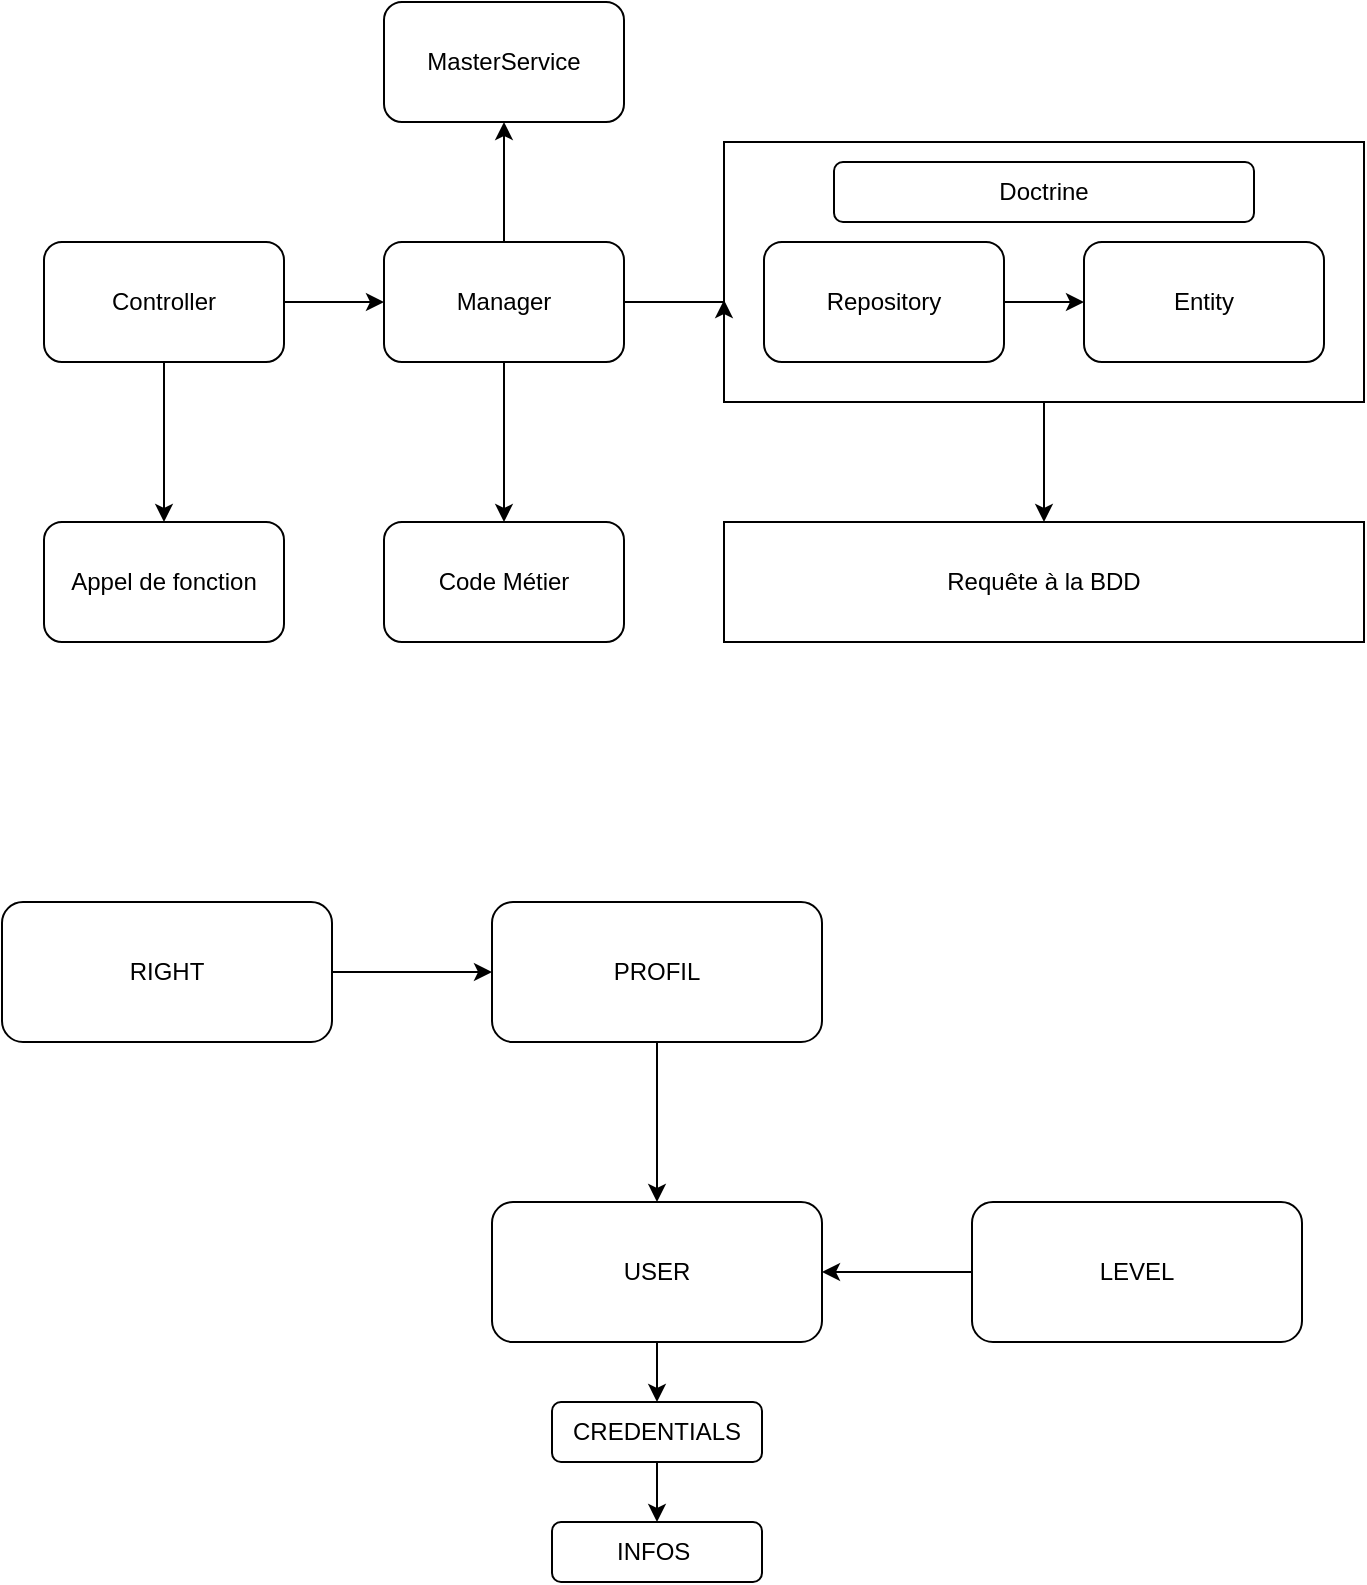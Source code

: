 <mxfile version="15.0.3" type="github">
  <diagram id="RwO-vhuOEqbl5PTomTV0" name="Page-1">
    <mxGraphModel dx="2066" dy="1186" grid="1" gridSize="10" guides="1" tooltips="1" connect="1" arrows="1" fold="1" page="1" pageScale="1" pageWidth="827" pageHeight="1169" math="0" shadow="0">
      <root>
        <mxCell id="0" />
        <mxCell id="1" parent="0" />
        <mxCell id="ZOgMDWVroYp7U6uVNT-8-20" value="" style="edgeStyle=orthogonalEdgeStyle;rounded=0;orthogonalLoop=1;jettySize=auto;html=1;" parent="1" source="ZOgMDWVroYp7U6uVNT-8-11" target="ZOgMDWVroYp7U6uVNT-8-19" edge="1">
          <mxGeometry relative="1" as="geometry" />
        </mxCell>
        <mxCell id="ZOgMDWVroYp7U6uVNT-8-11" value="" style="rounded=0;whiteSpace=wrap;html=1;" parent="1" vertex="1">
          <mxGeometry x="450" y="110" width="320" height="130" as="geometry" />
        </mxCell>
        <mxCell id="ZOgMDWVroYp7U6uVNT-8-6" value="Entity" style="rounded=1;whiteSpace=wrap;html=1;" parent="1" vertex="1">
          <mxGeometry x="630" y="160" width="120" height="60" as="geometry" />
        </mxCell>
        <mxCell id="ZOgMDWVroYp7U6uVNT-8-7" value="Repository" style="rounded=1;whiteSpace=wrap;html=1;" parent="1" vertex="1">
          <mxGeometry x="470" y="160" width="120" height="60" as="geometry" />
        </mxCell>
        <mxCell id="ZOgMDWVroYp7U6uVNT-8-16" value="" style="edgeStyle=orthogonalEdgeStyle;rounded=0;orthogonalLoop=1;jettySize=auto;html=1;entryX=-0.003;entryY=0.608;entryDx=0;entryDy=0;entryPerimeter=0;" parent="1" source="ZOgMDWVroYp7U6uVNT-8-8" target="ZOgMDWVroYp7U6uVNT-8-11" edge="1">
          <mxGeometry relative="1" as="geometry">
            <Array as="points">
              <mxPoint x="450" y="190" />
            </Array>
          </mxGeometry>
        </mxCell>
        <mxCell id="ZOgMDWVroYp7U6uVNT-8-22" value="" style="edgeStyle=orthogonalEdgeStyle;rounded=0;orthogonalLoop=1;jettySize=auto;html=1;" parent="1" source="ZOgMDWVroYp7U6uVNT-8-8" target="ZOgMDWVroYp7U6uVNT-8-21" edge="1">
          <mxGeometry relative="1" as="geometry" />
        </mxCell>
        <mxCell id="ZOgMDWVroYp7U6uVNT-8-26" value="" style="edgeStyle=orthogonalEdgeStyle;rounded=0;orthogonalLoop=1;jettySize=auto;html=1;" parent="1" source="ZOgMDWVroYp7U6uVNT-8-8" target="ZOgMDWVroYp7U6uVNT-8-25" edge="1">
          <mxGeometry relative="1" as="geometry" />
        </mxCell>
        <mxCell id="ZOgMDWVroYp7U6uVNT-8-8" value="Manager" style="rounded=1;whiteSpace=wrap;html=1;" parent="1" vertex="1">
          <mxGeometry x="280" y="160" width="120" height="60" as="geometry" />
        </mxCell>
        <mxCell id="ZOgMDWVroYp7U6uVNT-8-18" value="" style="edgeStyle=orthogonalEdgeStyle;rounded=0;orthogonalLoop=1;jettySize=auto;html=1;" parent="1" source="ZOgMDWVroYp7U6uVNT-8-9" target="ZOgMDWVroYp7U6uVNT-8-8" edge="1">
          <mxGeometry relative="1" as="geometry" />
        </mxCell>
        <mxCell id="ZOgMDWVroYp7U6uVNT-8-24" value="" style="edgeStyle=orthogonalEdgeStyle;rounded=0;orthogonalLoop=1;jettySize=auto;html=1;" parent="1" source="ZOgMDWVroYp7U6uVNT-8-9" target="ZOgMDWVroYp7U6uVNT-8-23" edge="1">
          <mxGeometry relative="1" as="geometry" />
        </mxCell>
        <mxCell id="ZOgMDWVroYp7U6uVNT-8-9" value="Controller" style="rounded=1;whiteSpace=wrap;html=1;" parent="1" vertex="1">
          <mxGeometry x="110" y="160" width="120" height="60" as="geometry" />
        </mxCell>
        <mxCell id="ZOgMDWVroYp7U6uVNT-8-12" value="Doctrine" style="rounded=1;whiteSpace=wrap;html=1;" parent="1" vertex="1">
          <mxGeometry x="505" y="120" width="210" height="30" as="geometry" />
        </mxCell>
        <mxCell id="ZOgMDWVroYp7U6uVNT-8-17" value="" style="endArrow=classic;html=1;exitX=1;exitY=0.5;exitDx=0;exitDy=0;entryX=0;entryY=0.5;entryDx=0;entryDy=0;" parent="1" source="ZOgMDWVroYp7U6uVNT-8-7" target="ZOgMDWVroYp7U6uVNT-8-6" edge="1">
          <mxGeometry width="50" height="50" relative="1" as="geometry">
            <mxPoint x="390" y="370" as="sourcePoint" />
            <mxPoint x="440" y="320" as="targetPoint" />
          </mxGeometry>
        </mxCell>
        <mxCell id="ZOgMDWVroYp7U6uVNT-8-19" value="Requête à la BDD" style="rounded=0;whiteSpace=wrap;html=1;" parent="1" vertex="1">
          <mxGeometry x="450" y="300" width="320" height="60" as="geometry" />
        </mxCell>
        <mxCell id="ZOgMDWVroYp7U6uVNT-8-21" value="Code Métier" style="rounded=1;whiteSpace=wrap;html=1;" parent="1" vertex="1">
          <mxGeometry x="280" y="300" width="120" height="60" as="geometry" />
        </mxCell>
        <mxCell id="ZOgMDWVroYp7U6uVNT-8-23" value="Appel de fonction" style="rounded=1;whiteSpace=wrap;html=1;" parent="1" vertex="1">
          <mxGeometry x="110" y="300" width="120" height="60" as="geometry" />
        </mxCell>
        <mxCell id="ZOgMDWVroYp7U6uVNT-8-25" value="MasterService" style="rounded=1;whiteSpace=wrap;html=1;" parent="1" vertex="1">
          <mxGeometry x="280" y="40" width="120" height="60" as="geometry" />
        </mxCell>
        <mxCell id="1wQYQHfJfLZmnW_2lgtP-24" value="" style="edgeStyle=orthogonalEdgeStyle;rounded=0;orthogonalLoop=1;jettySize=auto;html=1;" parent="1" source="1wQYQHfJfLZmnW_2lgtP-1" target="1wQYQHfJfLZmnW_2lgtP-4" edge="1">
          <mxGeometry relative="1" as="geometry" />
        </mxCell>
        <mxCell id="1wQYQHfJfLZmnW_2lgtP-1" value="USER" style="rounded=1;whiteSpace=wrap;html=1;" parent="1" vertex="1">
          <mxGeometry x="334" y="640" width="165" height="70" as="geometry" />
        </mxCell>
        <mxCell id="1wQYQHfJfLZmnW_2lgtP-2" value="INFOS&amp;nbsp;" style="rounded=1;whiteSpace=wrap;html=1;" parent="1" vertex="1">
          <mxGeometry x="364" y="800" width="105" height="30" as="geometry" />
        </mxCell>
        <mxCell id="1wQYQHfJfLZmnW_2lgtP-25" value="" style="edgeStyle=orthogonalEdgeStyle;rounded=0;orthogonalLoop=1;jettySize=auto;html=1;" parent="1" source="1wQYQHfJfLZmnW_2lgtP-4" target="1wQYQHfJfLZmnW_2lgtP-2" edge="1">
          <mxGeometry relative="1" as="geometry" />
        </mxCell>
        <mxCell id="1wQYQHfJfLZmnW_2lgtP-4" value="CREDENTIALS" style="rounded=1;whiteSpace=wrap;html=1;" parent="1" vertex="1">
          <mxGeometry x="364" y="740" width="105" height="30" as="geometry" />
        </mxCell>
        <mxCell id="1wQYQHfJfLZmnW_2lgtP-23" value="" style="edgeStyle=orthogonalEdgeStyle;rounded=0;orthogonalLoop=1;jettySize=auto;html=1;entryX=1;entryY=0.5;entryDx=0;entryDy=0;" parent="1" source="1wQYQHfJfLZmnW_2lgtP-14" target="1wQYQHfJfLZmnW_2lgtP-1" edge="1">
          <mxGeometry relative="1" as="geometry" />
        </mxCell>
        <mxCell id="1wQYQHfJfLZmnW_2lgtP-14" value="LEVEL" style="rounded=1;whiteSpace=wrap;html=1;" parent="1" vertex="1">
          <mxGeometry x="574" y="640" width="165" height="70" as="geometry" />
        </mxCell>
        <mxCell id="1wQYQHfJfLZmnW_2lgtP-21" value="" style="edgeStyle=orthogonalEdgeStyle;rounded=0;orthogonalLoop=1;jettySize=auto;html=1;" parent="1" source="1wQYQHfJfLZmnW_2lgtP-16" target="1wQYQHfJfLZmnW_2lgtP-1" edge="1">
          <mxGeometry relative="1" as="geometry" />
        </mxCell>
        <mxCell id="1wQYQHfJfLZmnW_2lgtP-16" value="PROFIL" style="rounded=1;whiteSpace=wrap;html=1;" parent="1" vertex="1">
          <mxGeometry x="334" y="490" width="165" height="70" as="geometry" />
        </mxCell>
        <mxCell id="1wQYQHfJfLZmnW_2lgtP-20" value="" style="edgeStyle=orthogonalEdgeStyle;rounded=0;orthogonalLoop=1;jettySize=auto;html=1;" parent="1" source="1wQYQHfJfLZmnW_2lgtP-18" target="1wQYQHfJfLZmnW_2lgtP-16" edge="1">
          <mxGeometry relative="1" as="geometry" />
        </mxCell>
        <mxCell id="1wQYQHfJfLZmnW_2lgtP-18" value="RIGHT" style="rounded=1;whiteSpace=wrap;html=1;" parent="1" vertex="1">
          <mxGeometry x="89" y="490" width="165" height="70" as="geometry" />
        </mxCell>
      </root>
    </mxGraphModel>
  </diagram>
</mxfile>
